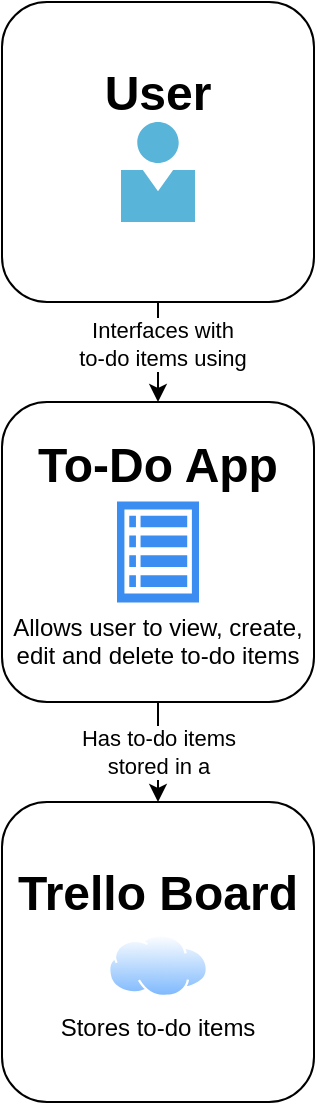 <mxfile version="18.0.2" type="device"><diagram id="2ybJ5L0CMEloV3cdYuL9" name="Page-1"><mxGraphModel dx="885" dy="578" grid="1" gridSize="10" guides="1" tooltips="1" connect="1" arrows="1" fold="1" page="1" pageScale="1" pageWidth="827" pageHeight="1169" math="0" shadow="0"><root><mxCell id="0"/><mxCell id="1" parent="0"/><mxCell id="gmhhlnFIr6coxlUGjAq_-2" value="Has to-do items&lt;br&gt;stored in a" style="edgeStyle=orthogonalEdgeStyle;rounded=0;orthogonalLoop=1;jettySize=auto;html=1;" parent="1" source="7zD5iQO1wnTuIjVIGmX9-1" target="7zD5iQO1wnTuIjVIGmX9-2" edge="1"><mxGeometry relative="1" as="geometry"/></mxCell><mxCell id="7zD5iQO1wnTuIjVIGmX9-1" value="&lt;h1&gt;To-Do App&lt;/h1&gt;&lt;br&gt;&lt;br&gt;&lt;br&gt;Allows user to view, create, edit and delete to-do items&lt;br&gt;&lt;br&gt;" style="rounded=1;whiteSpace=wrap;html=1;" parent="1" vertex="1"><mxGeometry x="294" y="220" width="156" height="150" as="geometry"/></mxCell><mxCell id="7zD5iQO1wnTuIjVIGmX9-2" value="&lt;h1&gt;&lt;/h1&gt;&lt;h1&gt;Trello Board&lt;/h1&gt;&lt;br&gt;&lt;br&gt;Stores to-do items&lt;br&gt;&lt;br&gt;" style="rounded=1;whiteSpace=wrap;html=1;" parent="1" vertex="1"><mxGeometry x="294" y="420" width="156" height="150" as="geometry"/></mxCell><mxCell id="gmhhlnFIr6coxlUGjAq_-1" value="" style="edgeStyle=orthogonalEdgeStyle;rounded=0;orthogonalLoop=1;jettySize=auto;html=1;" parent="1" source="7zD5iQO1wnTuIjVIGmX9-3" target="7zD5iQO1wnTuIjVIGmX9-1" edge="1"><mxGeometry relative="1" as="geometry"/></mxCell><mxCell id="aVcAFAjsKgdvczHEhne7-1" value="Interfaces with&lt;br&gt;to-do items using" style="edgeLabel;html=1;align=center;verticalAlign=middle;resizable=0;points=[];" parent="gmhhlnFIr6coxlUGjAq_-1" vertex="1" connectable="0"><mxGeometry x="-0.189" y="2" relative="1" as="geometry"><mxPoint as="offset"/></mxGeometry></mxCell><mxCell id="7zD5iQO1wnTuIjVIGmX9-3" value="&lt;h1&gt;User&lt;/h1&gt;&lt;div&gt;&lt;br&gt;&lt;/div&gt;&lt;div&gt;&lt;br&gt;&lt;/div&gt;&lt;div&gt;&lt;br&gt;&lt;/div&gt;&lt;div&gt;&lt;br&gt;&lt;/div&gt;" style="rounded=1;whiteSpace=wrap;html=1;" parent="1" vertex="1"><mxGeometry x="294" y="20" width="156" height="150" as="geometry"/></mxCell><mxCell id="gmhhlnFIr6coxlUGjAq_-3" value="" style="sketch=0;aspect=fixed;html=1;points=[];align=center;image;fontSize=12;image=img/lib/mscae/Person.svg;" parent="1" vertex="1"><mxGeometry x="353.5" y="80" width="37" height="50" as="geometry"/></mxCell><mxCell id="gmhhlnFIr6coxlUGjAq_-4" value="" style="sketch=0;html=1;aspect=fixed;strokeColor=none;shadow=0;align=center;verticalAlign=top;fillColor=#3B8DF1;shape=mxgraph.gcp2.view_list" parent="1" vertex="1"><mxGeometry x="351.5" y="269.69" width="41" height="50.62" as="geometry"/></mxCell><mxCell id="aVcAFAjsKgdvczHEhne7-4" value="" style="aspect=fixed;perimeter=ellipsePerimeter;html=1;align=center;shadow=0;dashed=0;spacingTop=3;image;image=img/lib/active_directory/internet_cloud.svg;fontSize=15;" parent="1" vertex="1"><mxGeometry x="347" y="486" width="50" height="31.5" as="geometry"/></mxCell></root></mxGraphModel></diagram></mxfile>